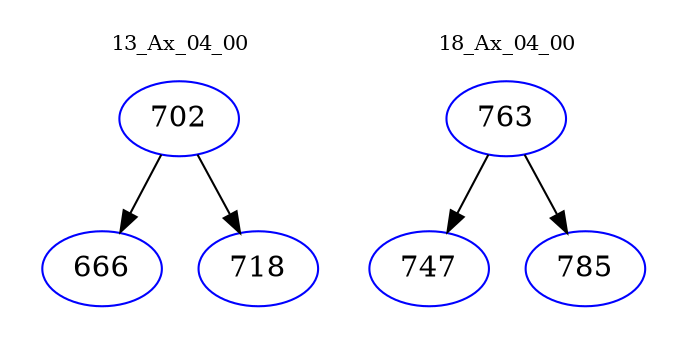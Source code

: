 digraph{
subgraph cluster_0 {
color = white
label = "13_Ax_04_00";
fontsize=10;
T0_702 [label="702", color="blue"]
T0_702 -> T0_666 [color="black"]
T0_666 [label="666", color="blue"]
T0_702 -> T0_718 [color="black"]
T0_718 [label="718", color="blue"]
}
subgraph cluster_1 {
color = white
label = "18_Ax_04_00";
fontsize=10;
T1_763 [label="763", color="blue"]
T1_763 -> T1_747 [color="black"]
T1_747 [label="747", color="blue"]
T1_763 -> T1_785 [color="black"]
T1_785 [label="785", color="blue"]
}
}
